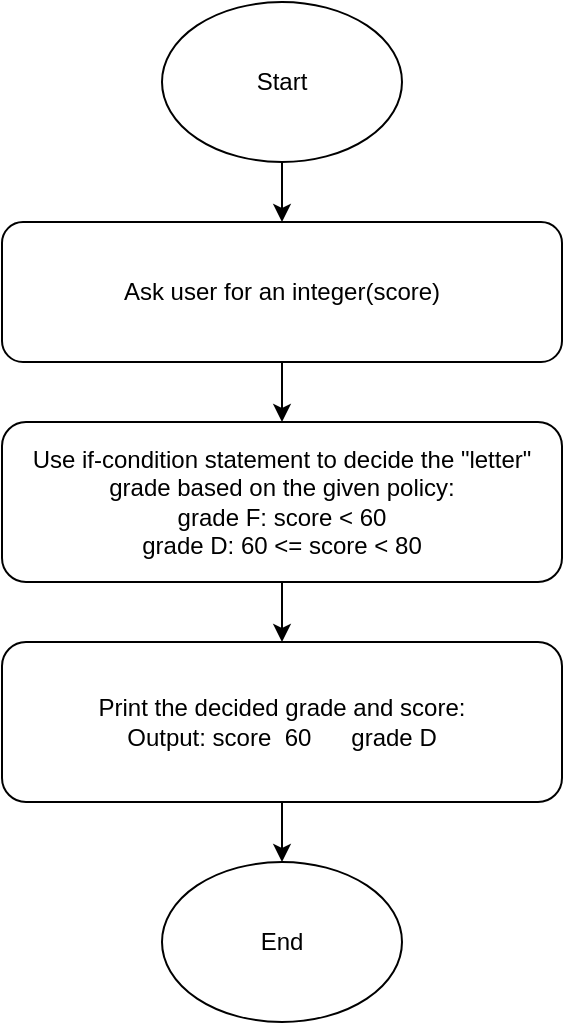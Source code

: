 <mxfile>
    <diagram id="1ClVqinYrLH5tz7T8GI3" name="Page-1">
        <mxGraphModel dx="708" dy="563" grid="1" gridSize="10" guides="1" tooltips="1" connect="1" arrows="1" fold="1" page="1" pageScale="1" pageWidth="850" pageHeight="1100" math="0" shadow="0">
            <root>
                <mxCell id="0"/>
                <mxCell id="1" parent="0"/>
                <mxCell id="7" style="edgeStyle=none;html=1;entryX=0.5;entryY=0;entryDx=0;entryDy=0;" edge="1" parent="1" source="2" target="3">
                    <mxGeometry relative="1" as="geometry"/>
                </mxCell>
                <mxCell id="2" value="Start" style="ellipse;whiteSpace=wrap;html=1;" vertex="1" parent="1">
                    <mxGeometry x="120" y="10" width="120" height="80" as="geometry"/>
                </mxCell>
                <mxCell id="8" style="edgeStyle=none;html=1;entryX=0.5;entryY=0;entryDx=0;entryDy=0;" edge="1" parent="1" source="3" target="4">
                    <mxGeometry relative="1" as="geometry"/>
                </mxCell>
                <mxCell id="3" value="Ask user for an integer(score)" style="rounded=1;whiteSpace=wrap;html=1;" vertex="1" parent="1">
                    <mxGeometry x="40" y="120" width="280" height="70" as="geometry"/>
                </mxCell>
                <mxCell id="9" style="edgeStyle=none;html=1;entryX=0.5;entryY=0;entryDx=0;entryDy=0;" edge="1" parent="1" source="4" target="5">
                    <mxGeometry relative="1" as="geometry"/>
                </mxCell>
                <mxCell id="4" value="Use if-condition statement to decide the &quot;letter&quot; grade based on the given policy:&lt;br&gt;grade F: score &amp;lt; 60&lt;br&gt;grade D: 60 &amp;lt;= score &amp;lt; 80&lt;br&gt;" style="rounded=1;whiteSpace=wrap;html=1;" vertex="1" parent="1">
                    <mxGeometry x="40" y="220" width="280" height="80" as="geometry"/>
                </mxCell>
                <mxCell id="10" value="" style="edgeStyle=none;html=1;" edge="1" parent="1" source="5" target="6">
                    <mxGeometry relative="1" as="geometry"/>
                </mxCell>
                <mxCell id="5" value="Print the decided grade and score:&lt;br&gt;Output: score&amp;nbsp; 60&amp;nbsp; &amp;nbsp; &amp;nbsp; grade D" style="rounded=1;whiteSpace=wrap;html=1;" vertex="1" parent="1">
                    <mxGeometry x="40" y="330" width="280" height="80" as="geometry"/>
                </mxCell>
                <mxCell id="6" value="End" style="ellipse;whiteSpace=wrap;html=1;" vertex="1" parent="1">
                    <mxGeometry x="120" y="440" width="120" height="80" as="geometry"/>
                </mxCell>
            </root>
        </mxGraphModel>
    </diagram>
</mxfile>